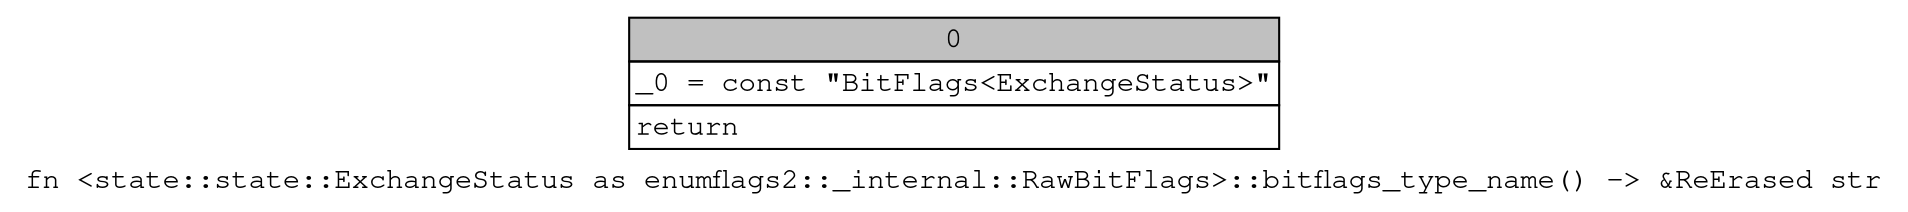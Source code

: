 digraph Mir_0_18153 {
    graph [fontname="Courier, monospace"];
    node [fontname="Courier, monospace"];
    edge [fontname="Courier, monospace"];
    label=<fn &lt;state::state::ExchangeStatus as enumflags2::_internal::RawBitFlags&gt;::bitflags_type_name() -&gt; &amp;ReErased str<br align="left"/>>;
    bb0__0_18153 [shape="none", label=<<table border="0" cellborder="1" cellspacing="0"><tr><td bgcolor="gray" align="center" colspan="1">0</td></tr><tr><td align="left" balign="left">_0 = const &quot;BitFlags&lt;ExchangeStatus&gt;&quot;<br/></td></tr><tr><td align="left">return</td></tr></table>>];
}
